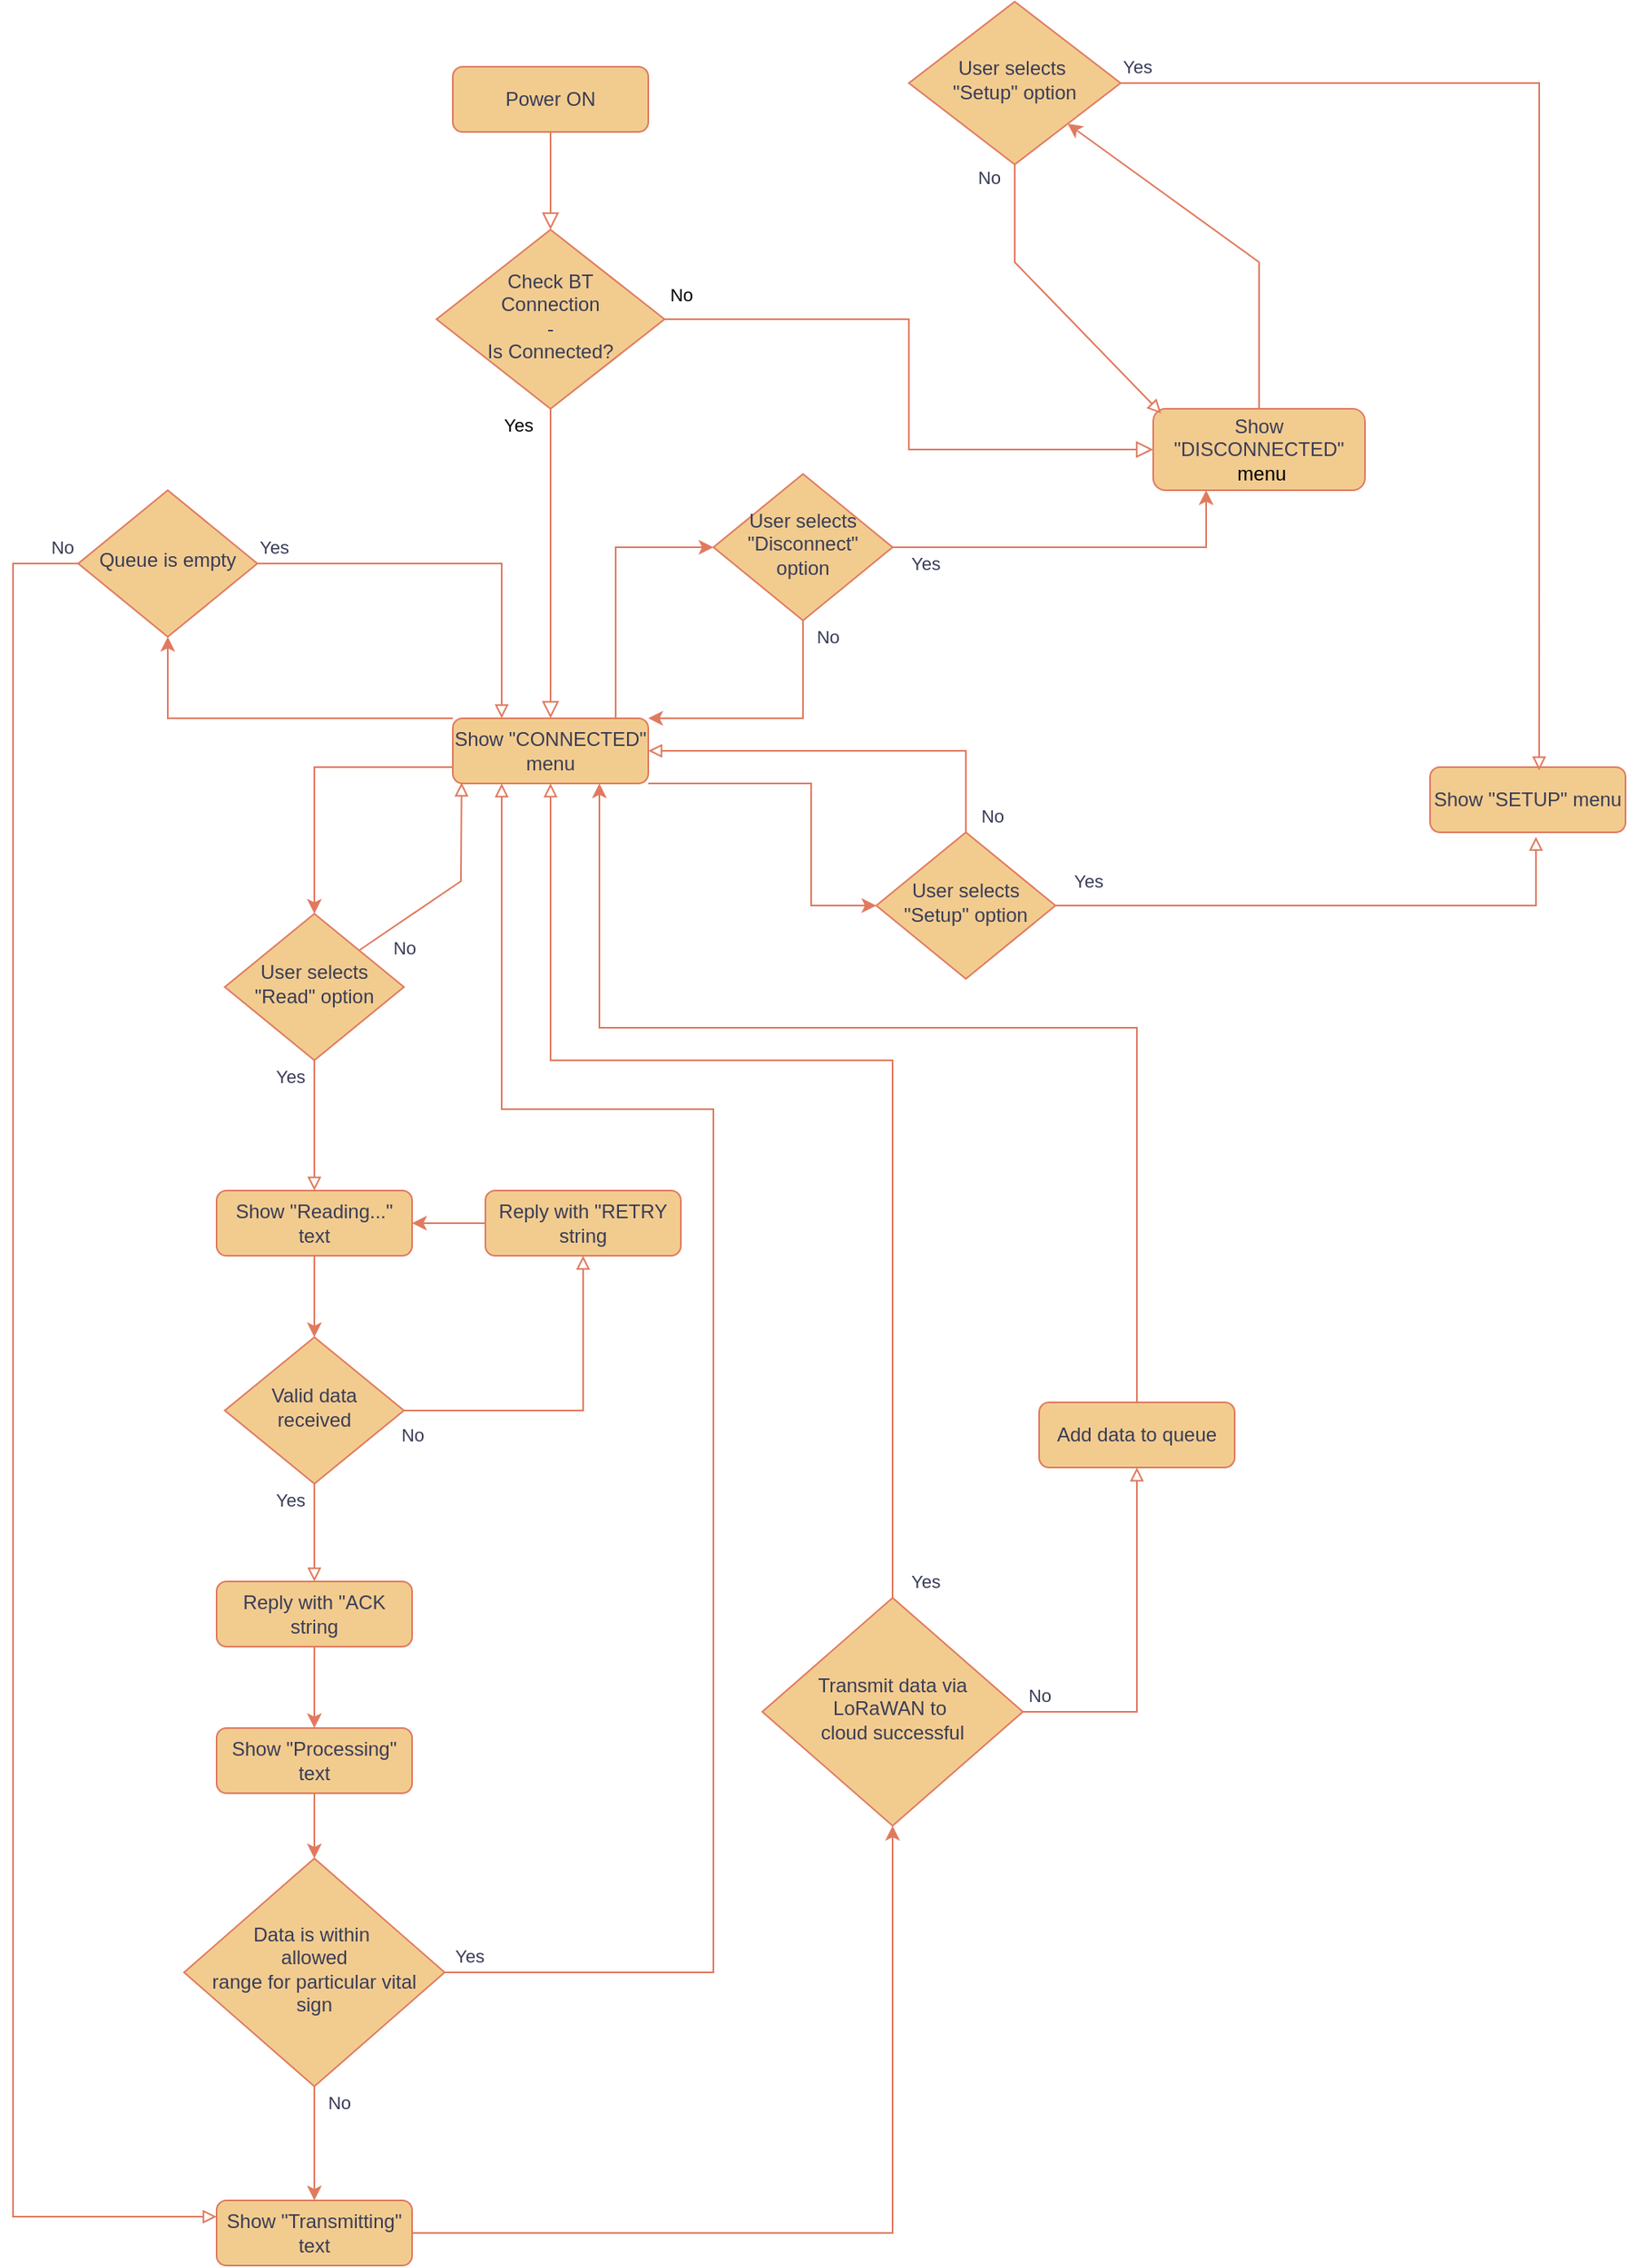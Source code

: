 <mxfile version="27.0.2">
  <diagram id="C5RBs43oDa-KdzZeNtuy" name="Page-1">
    <mxGraphModel dx="2867" dy="1324" grid="0" gridSize="10" guides="1" tooltips="1" connect="1" arrows="1" fold="1" page="0" pageScale="1" pageWidth="827" pageHeight="1169" background="none" math="0" shadow="0" adaptiveColors="none">
      <root>
        <mxCell id="WIyWlLk6GJQsqaUBKTNV-0" />
        <mxCell id="WIyWlLk6GJQsqaUBKTNV-1" parent="WIyWlLk6GJQsqaUBKTNV-0" />
        <mxCell id="WIyWlLk6GJQsqaUBKTNV-2" value="" style="rounded=0;html=1;jettySize=auto;orthogonalLoop=1;fontSize=11;endArrow=block;endFill=0;endSize=8;strokeWidth=1;shadow=0;labelBackgroundColor=none;edgeStyle=orthogonalEdgeStyle;strokeColor=#E07A5F;fontColor=default;" parent="WIyWlLk6GJQsqaUBKTNV-1" source="WIyWlLk6GJQsqaUBKTNV-3" target="WIyWlLk6GJQsqaUBKTNV-6" edge="1">
          <mxGeometry relative="1" as="geometry" />
        </mxCell>
        <mxCell id="WIyWlLk6GJQsqaUBKTNV-3" value="Power ON" style="rounded=1;whiteSpace=wrap;html=1;fontSize=12;glass=0;strokeWidth=1;shadow=0;labelBackgroundColor=none;fillColor=#F2CC8F;strokeColor=#E07A5F;fontColor=#393C56;" parent="WIyWlLk6GJQsqaUBKTNV-1" vertex="1">
          <mxGeometry x="160" y="80" width="120" height="40" as="geometry" />
        </mxCell>
        <mxCell id="WIyWlLk6GJQsqaUBKTNV-4" value="Yes" style="rounded=0;html=1;jettySize=auto;orthogonalLoop=1;fontSize=11;endArrow=block;endFill=0;endSize=8;strokeWidth=1;shadow=0;labelBackgroundColor=none;edgeStyle=orthogonalEdgeStyle;entryX=0.5;entryY=0;entryDx=0;entryDy=0;strokeColor=#E07A5F;fontColor=default;" parent="WIyWlLk6GJQsqaUBKTNV-1" source="WIyWlLk6GJQsqaUBKTNV-6" target="WIyWlLk6GJQsqaUBKTNV-12" edge="1">
          <mxGeometry x="-0.895" y="-20" relative="1" as="geometry">
            <mxPoint as="offset" />
            <mxPoint x="220" y="340" as="targetPoint" />
          </mxGeometry>
        </mxCell>
        <mxCell id="WIyWlLk6GJQsqaUBKTNV-5" value="No" style="edgeStyle=orthogonalEdgeStyle;rounded=0;html=1;jettySize=auto;orthogonalLoop=1;fontSize=11;endArrow=block;endFill=0;endSize=8;strokeWidth=1;shadow=0;labelBackgroundColor=none;entryX=0;entryY=0.5;entryDx=0;entryDy=0;strokeColor=#E07A5F;fontColor=default;" parent="WIyWlLk6GJQsqaUBKTNV-1" source="WIyWlLk6GJQsqaUBKTNV-6" target="0UIjZN4Pylx4sHQfoLfX-0" edge="1">
          <mxGeometry x="-0.947" y="15" relative="1" as="geometry">
            <mxPoint as="offset" />
            <mxPoint x="470" y="210" as="targetPoint" />
          </mxGeometry>
        </mxCell>
        <mxCell id="WIyWlLk6GJQsqaUBKTNV-6" value="Check BT&lt;div&gt;Connection&lt;/div&gt;&lt;div&gt;-&lt;/div&gt;&lt;div&gt;Is Connected?&lt;/div&gt;" style="rhombus;whiteSpace=wrap;html=1;shadow=0;fontFamily=Helvetica;fontSize=12;align=center;strokeWidth=1;spacing=6;spacingTop=-4;labelBackgroundColor=none;fillColor=#F2CC8F;strokeColor=#E07A5F;fontColor=#393C56;" parent="WIyWlLk6GJQsqaUBKTNV-1" vertex="1">
          <mxGeometry x="150" y="180" width="140" height="110" as="geometry" />
        </mxCell>
        <mxCell id="0UIjZN4Pylx4sHQfoLfX-9" style="edgeStyle=orthogonalEdgeStyle;rounded=0;orthogonalLoop=1;jettySize=auto;html=1;entryX=0.5;entryY=0;entryDx=0;entryDy=0;exitX=0;exitY=0.75;exitDx=0;exitDy=0;labelBackgroundColor=none;strokeColor=#E07A5F;fontColor=default;" edge="1" parent="WIyWlLk6GJQsqaUBKTNV-1" source="WIyWlLk6GJQsqaUBKTNV-12" target="0UIjZN4Pylx4sHQfoLfX-8">
          <mxGeometry relative="1" as="geometry" />
        </mxCell>
        <mxCell id="0UIjZN4Pylx4sHQfoLfX-11" style="edgeStyle=orthogonalEdgeStyle;rounded=0;orthogonalLoop=1;jettySize=auto;html=1;entryX=0;entryY=0.5;entryDx=0;entryDy=0;labelBackgroundColor=none;strokeColor=#E07A5F;fontColor=default;" edge="1" parent="WIyWlLk6GJQsqaUBKTNV-1" source="WIyWlLk6GJQsqaUBKTNV-12" target="0UIjZN4Pylx4sHQfoLfX-10">
          <mxGeometry relative="1" as="geometry">
            <Array as="points">
              <mxPoint x="380" y="520" />
              <mxPoint x="380" y="595" />
            </Array>
          </mxGeometry>
        </mxCell>
        <mxCell id="0UIjZN4Pylx4sHQfoLfX-24" style="edgeStyle=orthogonalEdgeStyle;rounded=0;orthogonalLoop=1;jettySize=auto;html=1;entryX=0;entryY=0.5;entryDx=0;entryDy=0;labelBackgroundColor=none;strokeColor=#E07A5F;fontColor=default;" edge="1" parent="WIyWlLk6GJQsqaUBKTNV-1" source="WIyWlLk6GJQsqaUBKTNV-12" target="0UIjZN4Pylx4sHQfoLfX-23">
          <mxGeometry relative="1" as="geometry">
            <Array as="points">
              <mxPoint x="260" y="375" />
            </Array>
          </mxGeometry>
        </mxCell>
        <mxCell id="0UIjZN4Pylx4sHQfoLfX-65" style="edgeStyle=orthogonalEdgeStyle;rounded=0;orthogonalLoop=1;jettySize=auto;html=1;entryX=0.5;entryY=1;entryDx=0;entryDy=0;exitX=0;exitY=0;exitDx=0;exitDy=0;labelBackgroundColor=none;strokeColor=#E07A5F;fontColor=default;" edge="1" parent="WIyWlLk6GJQsqaUBKTNV-1" source="WIyWlLk6GJQsqaUBKTNV-12" target="0UIjZN4Pylx4sHQfoLfX-64">
          <mxGeometry relative="1" as="geometry">
            <Array as="points">
              <mxPoint x="-15" y="480" />
            </Array>
          </mxGeometry>
        </mxCell>
        <mxCell id="WIyWlLk6GJQsqaUBKTNV-12" value="Show &quot;CONNECTED&quot; menu" style="rounded=1;whiteSpace=wrap;html=1;fontSize=12;glass=0;strokeWidth=1;shadow=0;labelBackgroundColor=none;fillColor=#F2CC8F;strokeColor=#E07A5F;fontColor=#393C56;" parent="WIyWlLk6GJQsqaUBKTNV-1" vertex="1">
          <mxGeometry x="160" y="480" width="120" height="40" as="geometry" />
        </mxCell>
        <mxCell id="0UIjZN4Pylx4sHQfoLfX-5" style="rounded=0;orthogonalLoop=1;jettySize=auto;html=1;entryX=1;entryY=1;entryDx=0;entryDy=0;labelBackgroundColor=none;strokeColor=#E07A5F;fontColor=default;" edge="1" parent="WIyWlLk6GJQsqaUBKTNV-1" source="0UIjZN4Pylx4sHQfoLfX-0" target="0UIjZN4Pylx4sHQfoLfX-13">
          <mxGeometry relative="1" as="geometry">
            <mxPoint x="505" y="125" as="targetPoint" />
            <Array as="points">
              <mxPoint x="655" y="200" />
            </Array>
          </mxGeometry>
        </mxCell>
        <mxCell id="0UIjZN4Pylx4sHQfoLfX-0" value="Show &quot;DISCONNECTED&quot;&lt;div&gt;&lt;span style=&quot;background-color: transparent; color: light-dark(rgb(0, 0, 0), rgb(255, 255, 255));&quot;&gt;&amp;nbsp;menu&lt;/span&gt;&lt;/div&gt;" style="rounded=1;whiteSpace=wrap;html=1;fontSize=12;glass=0;strokeWidth=1;shadow=0;labelBackgroundColor=none;fillColor=#F2CC8F;strokeColor=#E07A5F;fontColor=#393C56;" vertex="1" parent="WIyWlLk6GJQsqaUBKTNV-1">
          <mxGeometry x="590" y="290" width="130" height="50" as="geometry" />
        </mxCell>
        <mxCell id="0UIjZN4Pylx4sHQfoLfX-6" value="Show &quot;SETUP&quot; menu" style="rounded=1;whiteSpace=wrap;html=1;fontSize=12;glass=0;strokeWidth=1;shadow=0;labelBackgroundColor=none;fillColor=#F2CC8F;strokeColor=#E07A5F;fontColor=#393C56;" vertex="1" parent="WIyWlLk6GJQsqaUBKTNV-1">
          <mxGeometry x="760" y="510" width="120" height="40" as="geometry" />
        </mxCell>
        <mxCell id="0UIjZN4Pylx4sHQfoLfX-30" style="edgeStyle=orthogonalEdgeStyle;rounded=0;orthogonalLoop=1;jettySize=auto;html=1;endArrow=block;endFill=0;labelBackgroundColor=none;strokeColor=#E07A5F;fontColor=default;" edge="1" parent="WIyWlLk6GJQsqaUBKTNV-1" source="0UIjZN4Pylx4sHQfoLfX-8" target="0UIjZN4Pylx4sHQfoLfX-29">
          <mxGeometry relative="1" as="geometry" />
        </mxCell>
        <mxCell id="0UIjZN4Pylx4sHQfoLfX-31" value="Yes" style="edgeLabel;html=1;align=center;verticalAlign=middle;resizable=0;points=[];labelBackgroundColor=none;fontColor=#393C56;" vertex="1" connectable="0" parent="0UIjZN4Pylx4sHQfoLfX-30">
          <mxGeometry x="-0.075" y="3" relative="1" as="geometry">
            <mxPoint x="-18" y="-27" as="offset" />
          </mxGeometry>
        </mxCell>
        <mxCell id="0UIjZN4Pylx4sHQfoLfX-62" style="rounded=0;orthogonalLoop=1;jettySize=auto;html=1;endArrow=block;endFill=0;entryX=0.045;entryY=0.988;entryDx=0;entryDy=0;exitX=1;exitY=0;exitDx=0;exitDy=0;entryPerimeter=0;labelBackgroundColor=none;strokeColor=#E07A5F;fontColor=default;" edge="1" parent="WIyWlLk6GJQsqaUBKTNV-1" source="0UIjZN4Pylx4sHQfoLfX-8" target="WIyWlLk6GJQsqaUBKTNV-12">
          <mxGeometry relative="1" as="geometry">
            <mxPoint x="120" y="490" as="targetPoint" />
            <Array as="points">
              <mxPoint x="165" y="580" />
            </Array>
          </mxGeometry>
        </mxCell>
        <mxCell id="0UIjZN4Pylx4sHQfoLfX-63" value="No" style="edgeLabel;html=1;align=center;verticalAlign=middle;resizable=0;points=[];labelBackgroundColor=none;fontColor=#393C56;" vertex="1" connectable="0" parent="0UIjZN4Pylx4sHQfoLfX-62">
          <mxGeometry x="0.287" y="-2" relative="1" as="geometry">
            <mxPoint x="-37" y="53" as="offset" />
          </mxGeometry>
        </mxCell>
        <mxCell id="0UIjZN4Pylx4sHQfoLfX-8" value="User selects &quot;Read&quot; option" style="rhombus;whiteSpace=wrap;html=1;shadow=0;fontFamily=Helvetica;fontSize=12;align=center;strokeWidth=1;spacing=6;spacingTop=-4;labelBackgroundColor=none;fillColor=#F2CC8F;strokeColor=#E07A5F;fontColor=#393C56;" vertex="1" parent="WIyWlLk6GJQsqaUBKTNV-1">
          <mxGeometry x="20" y="600" width="110" height="90" as="geometry" />
        </mxCell>
        <mxCell id="0UIjZN4Pylx4sHQfoLfX-12" style="edgeStyle=orthogonalEdgeStyle;rounded=0;orthogonalLoop=1;jettySize=auto;html=1;strokeColor=#E07A5F;endArrow=block;endFill=0;exitX=1;exitY=0.5;exitDx=0;exitDy=0;entryX=0.545;entryY=1.071;entryDx=0;entryDy=0;entryPerimeter=0;labelBackgroundColor=none;fontColor=default;" edge="1" parent="WIyWlLk6GJQsqaUBKTNV-1" source="0UIjZN4Pylx4sHQfoLfX-10" target="0UIjZN4Pylx4sHQfoLfX-6">
          <mxGeometry relative="1" as="geometry">
            <mxPoint x="720" y="570" as="targetPoint" />
            <Array as="points">
              <mxPoint x="825" y="595" />
              <mxPoint x="825" y="553" />
            </Array>
          </mxGeometry>
        </mxCell>
        <mxCell id="0UIjZN4Pylx4sHQfoLfX-18" value="Yes" style="edgeLabel;html=1;align=center;verticalAlign=middle;resizable=0;points=[];labelBackgroundColor=none;fontColor=#393C56;" vertex="1" connectable="0" parent="0UIjZN4Pylx4sHQfoLfX-12">
          <mxGeometry x="-0.136" y="-2" relative="1" as="geometry">
            <mxPoint x="-126" y="-17" as="offset" />
          </mxGeometry>
        </mxCell>
        <mxCell id="0UIjZN4Pylx4sHQfoLfX-21" style="edgeStyle=orthogonalEdgeStyle;rounded=0;orthogonalLoop=1;jettySize=auto;html=1;entryX=1;entryY=0.5;entryDx=0;entryDy=0;endArrow=block;endFill=0;exitX=0.5;exitY=0;exitDx=0;exitDy=0;labelBackgroundColor=none;strokeColor=#E07A5F;fontColor=default;" edge="1" parent="WIyWlLk6GJQsqaUBKTNV-1" source="0UIjZN4Pylx4sHQfoLfX-10" target="WIyWlLk6GJQsqaUBKTNV-12">
          <mxGeometry relative="1" as="geometry">
            <mxPoint x="300" y="500" as="targetPoint" />
            <Array as="points">
              <mxPoint x="475" y="500" />
            </Array>
          </mxGeometry>
        </mxCell>
        <mxCell id="0UIjZN4Pylx4sHQfoLfX-22" value="No" style="edgeLabel;html=1;align=center;verticalAlign=middle;resizable=0;points=[];labelBackgroundColor=none;fontColor=#393C56;" vertex="1" connectable="0" parent="0UIjZN4Pylx4sHQfoLfX-21">
          <mxGeometry x="-0.22" y="1" relative="1" as="geometry">
            <mxPoint x="61" y="39" as="offset" />
          </mxGeometry>
        </mxCell>
        <mxCell id="0UIjZN4Pylx4sHQfoLfX-10" value="User selects &quot;Setup&quot; option" style="rhombus;whiteSpace=wrap;html=1;shadow=0;fontFamily=Helvetica;fontSize=12;align=center;strokeWidth=1;spacing=6;spacingTop=-4;labelBackgroundColor=none;fillColor=#F2CC8F;strokeColor=#E07A5F;fontColor=#393C56;" vertex="1" parent="WIyWlLk6GJQsqaUBKTNV-1">
          <mxGeometry x="420" y="550" width="110" height="90" as="geometry" />
        </mxCell>
        <mxCell id="0UIjZN4Pylx4sHQfoLfX-16" style="rounded=0;orthogonalLoop=1;jettySize=auto;html=1;exitX=0.5;exitY=1;exitDx=0;exitDy=0;entryX=0.038;entryY=0.057;entryDx=0;entryDy=0;endArrow=block;endFill=0;entryPerimeter=0;labelBackgroundColor=none;strokeColor=#E07A5F;fontColor=default;" edge="1" parent="WIyWlLk6GJQsqaUBKTNV-1" source="0UIjZN4Pylx4sHQfoLfX-13" target="0UIjZN4Pylx4sHQfoLfX-0">
          <mxGeometry relative="1" as="geometry">
            <mxPoint x="420" y="160" as="targetPoint" />
            <Array as="points">
              <mxPoint x="505" y="200" />
            </Array>
          </mxGeometry>
        </mxCell>
        <mxCell id="0UIjZN4Pylx4sHQfoLfX-13" value="User selects&amp;nbsp;&lt;div&gt;&quot;Setup&quot; option&lt;/div&gt;" style="rhombus;whiteSpace=wrap;html=1;shadow=0;fontFamily=Helvetica;fontSize=12;align=center;strokeWidth=1;spacing=6;spacingTop=-4;labelBackgroundColor=none;fillColor=#F2CC8F;strokeColor=#E07A5F;fontColor=#393C56;" vertex="1" parent="WIyWlLk6GJQsqaUBKTNV-1">
          <mxGeometry x="440" y="40" width="130" height="100" as="geometry" />
        </mxCell>
        <mxCell id="0UIjZN4Pylx4sHQfoLfX-14" style="edgeStyle=orthogonalEdgeStyle;rounded=0;orthogonalLoop=1;jettySize=auto;html=1;entryX=0.558;entryY=0.05;entryDx=0;entryDy=0;entryPerimeter=0;endArrow=block;endFill=0;labelBackgroundColor=none;strokeColor=#E07A5F;fontColor=default;" edge="1" parent="WIyWlLk6GJQsqaUBKTNV-1" source="0UIjZN4Pylx4sHQfoLfX-13" target="0UIjZN4Pylx4sHQfoLfX-6">
          <mxGeometry relative="1" as="geometry" />
        </mxCell>
        <mxCell id="0UIjZN4Pylx4sHQfoLfX-15" value="Yes" style="edgeLabel;html=1;align=center;verticalAlign=middle;resizable=0;points=[];labelBackgroundColor=none;fontColor=#393C56;" vertex="1" connectable="0" parent="0UIjZN4Pylx4sHQfoLfX-14">
          <mxGeometry x="-0.014" y="2" relative="1" as="geometry">
            <mxPoint x="-249" y="-88" as="offset" />
          </mxGeometry>
        </mxCell>
        <mxCell id="0UIjZN4Pylx4sHQfoLfX-17" value="No" style="edgeLabel;html=1;align=center;verticalAlign=middle;resizable=0;points=[];labelBackgroundColor=none;fontColor=#393C56;" vertex="1" connectable="0" parent="WIyWlLk6GJQsqaUBKTNV-1">
          <mxGeometry x="509.999" y="130.0" as="geometry">
            <mxPoint x="-21" y="18" as="offset" />
          </mxGeometry>
        </mxCell>
        <mxCell id="0UIjZN4Pylx4sHQfoLfX-25" style="edgeStyle=orthogonalEdgeStyle;rounded=0;orthogonalLoop=1;jettySize=auto;html=1;entryX=0.25;entryY=1;entryDx=0;entryDy=0;labelBackgroundColor=none;strokeColor=#E07A5F;fontColor=default;" edge="1" parent="WIyWlLk6GJQsqaUBKTNV-1" source="0UIjZN4Pylx4sHQfoLfX-23" target="0UIjZN4Pylx4sHQfoLfX-0">
          <mxGeometry relative="1" as="geometry">
            <mxPoint x="500" y="240" as="targetPoint" />
          </mxGeometry>
        </mxCell>
        <mxCell id="0UIjZN4Pylx4sHQfoLfX-28" value="Yes" style="edgeLabel;html=1;align=center;verticalAlign=middle;resizable=0;points=[];labelBackgroundColor=none;fontColor=#393C56;" vertex="1" connectable="0" parent="0UIjZN4Pylx4sHQfoLfX-25">
          <mxGeometry x="0.231" y="-1" relative="1" as="geometry">
            <mxPoint x="-120" y="9" as="offset" />
          </mxGeometry>
        </mxCell>
        <mxCell id="0UIjZN4Pylx4sHQfoLfX-26" style="edgeStyle=orthogonalEdgeStyle;rounded=0;orthogonalLoop=1;jettySize=auto;html=1;entryX=1;entryY=0;entryDx=0;entryDy=0;labelBackgroundColor=none;strokeColor=#E07A5F;fontColor=default;" edge="1" parent="WIyWlLk6GJQsqaUBKTNV-1" source="0UIjZN4Pylx4sHQfoLfX-23" target="WIyWlLk6GJQsqaUBKTNV-12">
          <mxGeometry relative="1" as="geometry">
            <Array as="points">
              <mxPoint x="375" y="480" />
            </Array>
          </mxGeometry>
        </mxCell>
        <mxCell id="0UIjZN4Pylx4sHQfoLfX-27" value="No" style="edgeLabel;html=1;align=center;verticalAlign=middle;resizable=0;points=[];labelBackgroundColor=none;fontColor=#393C56;" vertex="1" connectable="0" parent="0UIjZN4Pylx4sHQfoLfX-26">
          <mxGeometry x="-0.613" y="1" relative="1" as="geometry">
            <mxPoint x="14" y="-20" as="offset" />
          </mxGeometry>
        </mxCell>
        <mxCell id="0UIjZN4Pylx4sHQfoLfX-23" value="User selects &quot;Disconnect&quot; option" style="rhombus;whiteSpace=wrap;html=1;shadow=0;fontFamily=Helvetica;fontSize=12;align=center;strokeWidth=1;spacing=6;spacingTop=-4;labelBackgroundColor=none;fillColor=#F2CC8F;strokeColor=#E07A5F;fontColor=#393C56;" vertex="1" parent="WIyWlLk6GJQsqaUBKTNV-1">
          <mxGeometry x="320" y="330" width="110" height="90" as="geometry" />
        </mxCell>
        <mxCell id="0UIjZN4Pylx4sHQfoLfX-35" style="edgeStyle=orthogonalEdgeStyle;rounded=0;orthogonalLoop=1;jettySize=auto;html=1;entryX=0.5;entryY=0;entryDx=0;entryDy=0;labelBackgroundColor=none;strokeColor=#E07A5F;fontColor=default;" edge="1" parent="WIyWlLk6GJQsqaUBKTNV-1" source="0UIjZN4Pylx4sHQfoLfX-29" target="0UIjZN4Pylx4sHQfoLfX-34">
          <mxGeometry relative="1" as="geometry" />
        </mxCell>
        <mxCell id="0UIjZN4Pylx4sHQfoLfX-29" value="Show &quot;Reading...&quot; text" style="rounded=1;whiteSpace=wrap;html=1;fontSize=12;glass=0;strokeWidth=1;shadow=0;labelBackgroundColor=none;fillColor=#F2CC8F;strokeColor=#E07A5F;fontColor=#393C56;" vertex="1" parent="WIyWlLk6GJQsqaUBKTNV-1">
          <mxGeometry x="15" y="770" width="120" height="40" as="geometry" />
        </mxCell>
        <mxCell id="0UIjZN4Pylx4sHQfoLfX-36" style="edgeStyle=orthogonalEdgeStyle;rounded=0;orthogonalLoop=1;jettySize=auto;html=1;endArrow=block;endFill=0;entryX=0.5;entryY=1;entryDx=0;entryDy=0;labelBackgroundColor=none;strokeColor=#E07A5F;fontColor=default;" edge="1" parent="WIyWlLk6GJQsqaUBKTNV-1" source="0UIjZN4Pylx4sHQfoLfX-34" target="0UIjZN4Pylx4sHQfoLfX-38">
          <mxGeometry relative="1" as="geometry">
            <mxPoint x="300" y="790" as="targetPoint" />
            <Array as="points">
              <mxPoint x="240" y="905" />
            </Array>
          </mxGeometry>
        </mxCell>
        <mxCell id="0UIjZN4Pylx4sHQfoLfX-37" value="No" style="edgeLabel;html=1;align=center;verticalAlign=middle;resizable=0;points=[];labelBackgroundColor=none;fontColor=#393C56;" vertex="1" connectable="0" parent="0UIjZN4Pylx4sHQfoLfX-36">
          <mxGeometry x="0.142" relative="1" as="geometry">
            <mxPoint x="-105" y="22" as="offset" />
          </mxGeometry>
        </mxCell>
        <mxCell id="0UIjZN4Pylx4sHQfoLfX-41" style="edgeStyle=orthogonalEdgeStyle;rounded=0;orthogonalLoop=1;jettySize=auto;html=1;entryX=0.5;entryY=0;entryDx=0;entryDy=0;endArrow=block;endFill=0;labelBackgroundColor=none;strokeColor=#E07A5F;fontColor=default;" edge="1" parent="WIyWlLk6GJQsqaUBKTNV-1" source="0UIjZN4Pylx4sHQfoLfX-34" target="0UIjZN4Pylx4sHQfoLfX-40">
          <mxGeometry relative="1" as="geometry" />
        </mxCell>
        <mxCell id="0UIjZN4Pylx4sHQfoLfX-42" value="Yes" style="edgeLabel;html=1;align=center;verticalAlign=middle;resizable=0;points=[];labelBackgroundColor=none;fontColor=#393C56;" vertex="1" connectable="0" parent="0UIjZN4Pylx4sHQfoLfX-41">
          <mxGeometry x="-0.233" y="-3" relative="1" as="geometry">
            <mxPoint x="-12" y="-13" as="offset" />
          </mxGeometry>
        </mxCell>
        <mxCell id="0UIjZN4Pylx4sHQfoLfX-34" value="Valid data received" style="rhombus;whiteSpace=wrap;html=1;shadow=0;fontFamily=Helvetica;fontSize=12;align=center;strokeWidth=1;spacing=6;spacingTop=-4;labelBackgroundColor=none;fillColor=#F2CC8F;strokeColor=#E07A5F;fontColor=#393C56;" vertex="1" parent="WIyWlLk6GJQsqaUBKTNV-1">
          <mxGeometry x="20" y="860" width="110" height="90" as="geometry" />
        </mxCell>
        <mxCell id="0UIjZN4Pylx4sHQfoLfX-39" style="edgeStyle=orthogonalEdgeStyle;rounded=0;orthogonalLoop=1;jettySize=auto;html=1;entryX=1;entryY=0.5;entryDx=0;entryDy=0;labelBackgroundColor=none;strokeColor=#E07A5F;fontColor=default;" edge="1" parent="WIyWlLk6GJQsqaUBKTNV-1" source="0UIjZN4Pylx4sHQfoLfX-38" target="0UIjZN4Pylx4sHQfoLfX-29">
          <mxGeometry relative="1" as="geometry" />
        </mxCell>
        <mxCell id="0UIjZN4Pylx4sHQfoLfX-38" value="Reply with &quot;RETRY string" style="rounded=1;whiteSpace=wrap;html=1;fontSize=12;glass=0;strokeWidth=1;shadow=0;labelBackgroundColor=none;fillColor=#F2CC8F;strokeColor=#E07A5F;fontColor=#393C56;" vertex="1" parent="WIyWlLk6GJQsqaUBKTNV-1">
          <mxGeometry x="180" y="770" width="120" height="40" as="geometry" />
        </mxCell>
        <mxCell id="0UIjZN4Pylx4sHQfoLfX-44" style="edgeStyle=orthogonalEdgeStyle;rounded=0;orthogonalLoop=1;jettySize=auto;html=1;entryX=0.5;entryY=0;entryDx=0;entryDy=0;labelBackgroundColor=none;strokeColor=#E07A5F;fontColor=default;" edge="1" parent="WIyWlLk6GJQsqaUBKTNV-1" source="0UIjZN4Pylx4sHQfoLfX-40" target="0UIjZN4Pylx4sHQfoLfX-43">
          <mxGeometry relative="1" as="geometry" />
        </mxCell>
        <mxCell id="0UIjZN4Pylx4sHQfoLfX-40" value="Reply with &quot;ACK string" style="rounded=1;whiteSpace=wrap;html=1;fontSize=12;glass=0;strokeWidth=1;shadow=0;labelBackgroundColor=none;fillColor=#F2CC8F;strokeColor=#E07A5F;fontColor=#393C56;" vertex="1" parent="WIyWlLk6GJQsqaUBKTNV-1">
          <mxGeometry x="15" y="1010" width="120" height="40" as="geometry" />
        </mxCell>
        <mxCell id="0UIjZN4Pylx4sHQfoLfX-46" style="edgeStyle=orthogonalEdgeStyle;rounded=0;orthogonalLoop=1;jettySize=auto;html=1;entryX=0.5;entryY=0;entryDx=0;entryDy=0;labelBackgroundColor=none;strokeColor=#E07A5F;fontColor=default;" edge="1" parent="WIyWlLk6GJQsqaUBKTNV-1" source="0UIjZN4Pylx4sHQfoLfX-43" target="0UIjZN4Pylx4sHQfoLfX-45">
          <mxGeometry relative="1" as="geometry" />
        </mxCell>
        <mxCell id="0UIjZN4Pylx4sHQfoLfX-43" value="Show &quot;Processing&quot; text" style="rounded=1;whiteSpace=wrap;html=1;fontSize=12;glass=0;strokeWidth=1;shadow=0;labelBackgroundColor=none;fillColor=#F2CC8F;strokeColor=#E07A5F;fontColor=#393C56;" vertex="1" parent="WIyWlLk6GJQsqaUBKTNV-1">
          <mxGeometry x="15" y="1100" width="120" height="40" as="geometry" />
        </mxCell>
        <mxCell id="0UIjZN4Pylx4sHQfoLfX-47" style="edgeStyle=orthogonalEdgeStyle;rounded=0;orthogonalLoop=1;jettySize=auto;html=1;endArrow=block;endFill=0;entryX=0.25;entryY=1;entryDx=0;entryDy=0;labelBackgroundColor=none;strokeColor=#E07A5F;fontColor=default;" edge="1" parent="WIyWlLk6GJQsqaUBKTNV-1" source="0UIjZN4Pylx4sHQfoLfX-45" target="WIyWlLk6GJQsqaUBKTNV-12">
          <mxGeometry relative="1" as="geometry">
            <mxPoint x="160" y="570" as="targetPoint" />
            <Array as="points">
              <mxPoint x="320" y="1250" />
              <mxPoint x="320" y="720" />
              <mxPoint x="190" y="720" />
            </Array>
          </mxGeometry>
        </mxCell>
        <mxCell id="0UIjZN4Pylx4sHQfoLfX-48" value="Yes" style="edgeLabel;html=1;align=center;verticalAlign=middle;resizable=0;points=[];labelBackgroundColor=none;fontColor=#393C56;" vertex="1" connectable="0" parent="0UIjZN4Pylx4sHQfoLfX-47">
          <mxGeometry x="0.072" relative="1" as="geometry">
            <mxPoint x="-150" y="374" as="offset" />
          </mxGeometry>
        </mxCell>
        <mxCell id="0UIjZN4Pylx4sHQfoLfX-50" style="edgeStyle=orthogonalEdgeStyle;rounded=0;orthogonalLoop=1;jettySize=auto;html=1;entryX=0.5;entryY=0;entryDx=0;entryDy=0;labelBackgroundColor=none;strokeColor=#E07A5F;fontColor=default;" edge="1" parent="WIyWlLk6GJQsqaUBKTNV-1" source="0UIjZN4Pylx4sHQfoLfX-45" target="0UIjZN4Pylx4sHQfoLfX-49">
          <mxGeometry relative="1" as="geometry" />
        </mxCell>
        <mxCell id="0UIjZN4Pylx4sHQfoLfX-70" value="No" style="edgeLabel;html=1;align=center;verticalAlign=middle;resizable=0;points=[];labelBackgroundColor=none;fontColor=#393C56;" vertex="1" connectable="0" parent="0UIjZN4Pylx4sHQfoLfX-50">
          <mxGeometry x="-0.154" y="2" relative="1" as="geometry">
            <mxPoint x="13" y="-20" as="offset" />
          </mxGeometry>
        </mxCell>
        <mxCell id="0UIjZN4Pylx4sHQfoLfX-45" value="Data is within&amp;nbsp;&lt;div&gt;allowed&lt;div&gt;range for particular vital sign&lt;/div&gt;&lt;/div&gt;" style="rhombus;whiteSpace=wrap;html=1;shadow=0;fontFamily=Helvetica;fontSize=12;align=center;strokeWidth=1;spacing=6;spacingTop=-4;labelBackgroundColor=none;fillColor=#F2CC8F;strokeColor=#E07A5F;fontColor=#393C56;" vertex="1" parent="WIyWlLk6GJQsqaUBKTNV-1">
          <mxGeometry x="-5" y="1180" width="160" height="140" as="geometry" />
        </mxCell>
        <mxCell id="0UIjZN4Pylx4sHQfoLfX-71" style="edgeStyle=orthogonalEdgeStyle;rounded=0;orthogonalLoop=1;jettySize=auto;html=1;labelBackgroundColor=none;strokeColor=#E07A5F;fontColor=default;" edge="1" parent="WIyWlLk6GJQsqaUBKTNV-1" source="0UIjZN4Pylx4sHQfoLfX-49" target="0UIjZN4Pylx4sHQfoLfX-51">
          <mxGeometry relative="1" as="geometry" />
        </mxCell>
        <mxCell id="0UIjZN4Pylx4sHQfoLfX-49" value="Show &quot;Transmitting&quot; text" style="rounded=1;whiteSpace=wrap;html=1;fontSize=12;glass=0;strokeWidth=1;shadow=0;labelBackgroundColor=none;fillColor=#F2CC8F;strokeColor=#E07A5F;fontColor=#393C56;" vertex="1" parent="WIyWlLk6GJQsqaUBKTNV-1">
          <mxGeometry x="15" y="1390" width="120" height="40" as="geometry" />
        </mxCell>
        <mxCell id="0UIjZN4Pylx4sHQfoLfX-59" style="edgeStyle=orthogonalEdgeStyle;rounded=0;orthogonalLoop=1;jettySize=auto;html=1;entryX=0.5;entryY=1;entryDx=0;entryDy=0;endArrow=block;endFill=0;labelBackgroundColor=none;strokeColor=#E07A5F;fontColor=default;" edge="1" parent="WIyWlLk6GJQsqaUBKTNV-1" source="0UIjZN4Pylx4sHQfoLfX-51" target="0UIjZN4Pylx4sHQfoLfX-55">
          <mxGeometry relative="1" as="geometry" />
        </mxCell>
        <mxCell id="0UIjZN4Pylx4sHQfoLfX-60" value="No" style="edgeLabel;html=1;align=center;verticalAlign=middle;resizable=0;points=[];labelBackgroundColor=none;fontColor=#393C56;" vertex="1" connectable="0" parent="0UIjZN4Pylx4sHQfoLfX-59">
          <mxGeometry x="-0.547" y="-2" relative="1" as="geometry">
            <mxPoint x="-75" y="8" as="offset" />
          </mxGeometry>
        </mxCell>
        <mxCell id="0UIjZN4Pylx4sHQfoLfX-72" value="No" style="edgeLabel;html=1;align=center;verticalAlign=middle;resizable=0;points=[];labelBackgroundColor=none;fontColor=#393C56;" vertex="1" connectable="0" parent="0UIjZN4Pylx4sHQfoLfX-59">
          <mxGeometry x="-0.692" y="-2" relative="1" as="geometry">
            <mxPoint x="-24" y="-12" as="offset" />
          </mxGeometry>
        </mxCell>
        <mxCell id="0UIjZN4Pylx4sHQfoLfX-51" value="Transmit data via&lt;div&gt;LoRaWAN to&amp;nbsp;&lt;/div&gt;&lt;div&gt;cloud successful&lt;/div&gt;" style="rhombus;whiteSpace=wrap;html=1;shadow=0;fontFamily=Helvetica;fontSize=12;align=center;strokeWidth=1;spacing=6;spacingTop=-4;labelBackgroundColor=none;fillColor=#F2CC8F;strokeColor=#E07A5F;fontColor=#393C56;" vertex="1" parent="WIyWlLk6GJQsqaUBKTNV-1">
          <mxGeometry x="350" y="1020" width="160" height="140" as="geometry" />
        </mxCell>
        <mxCell id="0UIjZN4Pylx4sHQfoLfX-61" style="edgeStyle=orthogonalEdgeStyle;rounded=0;orthogonalLoop=1;jettySize=auto;html=1;entryX=0.75;entryY=1;entryDx=0;entryDy=0;exitX=0.5;exitY=0;exitDx=0;exitDy=0;labelBackgroundColor=none;strokeColor=#E07A5F;fontColor=default;" edge="1" parent="WIyWlLk6GJQsqaUBKTNV-1" source="0UIjZN4Pylx4sHQfoLfX-55" target="WIyWlLk6GJQsqaUBKTNV-12">
          <mxGeometry relative="1" as="geometry">
            <mxPoint x="310" y="560" as="targetPoint" />
            <Array as="points">
              <mxPoint x="580" y="670" />
              <mxPoint x="250" y="670" />
            </Array>
          </mxGeometry>
        </mxCell>
        <mxCell id="0UIjZN4Pylx4sHQfoLfX-55" value="Add data to queue" style="rounded=1;whiteSpace=wrap;html=1;fontSize=12;glass=0;strokeWidth=1;shadow=0;labelBackgroundColor=none;fillColor=#F2CC8F;strokeColor=#E07A5F;fontColor=#393C56;" vertex="1" parent="WIyWlLk6GJQsqaUBKTNV-1">
          <mxGeometry x="520" y="900" width="120" height="40" as="geometry" />
        </mxCell>
        <mxCell id="0UIjZN4Pylx4sHQfoLfX-57" style="edgeStyle=orthogonalEdgeStyle;rounded=0;orthogonalLoop=1;jettySize=auto;html=1;endArrow=block;endFill=0;entryX=0.5;entryY=1;entryDx=0;entryDy=0;exitX=0.5;exitY=0;exitDx=0;exitDy=0;labelBackgroundColor=none;strokeColor=#E07A5F;fontColor=default;" edge="1" parent="WIyWlLk6GJQsqaUBKTNV-1" source="0UIjZN4Pylx4sHQfoLfX-51" target="WIyWlLk6GJQsqaUBKTNV-12">
          <mxGeometry relative="1" as="geometry">
            <mxPoint x="210" y="560" as="targetPoint" />
            <Array as="points">
              <mxPoint x="430" y="690" />
              <mxPoint x="220" y="690" />
            </Array>
          </mxGeometry>
        </mxCell>
        <mxCell id="0UIjZN4Pylx4sHQfoLfX-58" value="Yes" style="edgeLabel;html=1;align=center;verticalAlign=middle;resizable=0;points=[];labelBackgroundColor=none;fontColor=#393C56;" vertex="1" connectable="0" parent="0UIjZN4Pylx4sHQfoLfX-57">
          <mxGeometry x="-0.444" y="-5" relative="1" as="geometry">
            <mxPoint x="15" y="187" as="offset" />
          </mxGeometry>
        </mxCell>
        <mxCell id="0UIjZN4Pylx4sHQfoLfX-66" style="edgeStyle=orthogonalEdgeStyle;rounded=0;orthogonalLoop=1;jettySize=auto;html=1;entryX=0.25;entryY=0;entryDx=0;entryDy=0;endArrow=block;endFill=0;labelBackgroundColor=none;strokeColor=#E07A5F;fontColor=default;" edge="1" parent="WIyWlLk6GJQsqaUBKTNV-1" source="0UIjZN4Pylx4sHQfoLfX-64" target="WIyWlLk6GJQsqaUBKTNV-12">
          <mxGeometry relative="1" as="geometry" />
        </mxCell>
        <mxCell id="0UIjZN4Pylx4sHQfoLfX-67" value="Yes" style="edgeLabel;html=1;align=center;verticalAlign=middle;resizable=0;points=[];labelBackgroundColor=none;fontColor=#393C56;" vertex="1" connectable="0" parent="0UIjZN4Pylx4sHQfoLfX-66">
          <mxGeometry x="-0.543" y="-2" relative="1" as="geometry">
            <mxPoint x="-46" y="-12" as="offset" />
          </mxGeometry>
        </mxCell>
        <mxCell id="0UIjZN4Pylx4sHQfoLfX-68" style="edgeStyle=orthogonalEdgeStyle;rounded=0;orthogonalLoop=1;jettySize=auto;html=1;entryX=0;entryY=0.25;entryDx=0;entryDy=0;endArrow=block;endFill=0;labelBackgroundColor=none;strokeColor=#E07A5F;fontColor=default;" edge="1" parent="WIyWlLk6GJQsqaUBKTNV-1" source="0UIjZN4Pylx4sHQfoLfX-64" target="0UIjZN4Pylx4sHQfoLfX-49">
          <mxGeometry relative="1" as="geometry">
            <mxPoint x="-170" y="920" as="targetPoint" />
            <Array as="points">
              <mxPoint x="-110" y="385" />
              <mxPoint x="-110" y="1400" />
            </Array>
          </mxGeometry>
        </mxCell>
        <mxCell id="0UIjZN4Pylx4sHQfoLfX-69" value="No" style="edgeLabel;html=1;align=center;verticalAlign=middle;resizable=0;points=[];labelBackgroundColor=none;fontColor=#393C56;" vertex="1" connectable="0" parent="0UIjZN4Pylx4sHQfoLfX-68">
          <mxGeometry x="-0.964" relative="1" as="geometry">
            <mxPoint x="11" y="-10" as="offset" />
          </mxGeometry>
        </mxCell>
        <mxCell id="0UIjZN4Pylx4sHQfoLfX-64" value="Queue is empty" style="rhombus;whiteSpace=wrap;html=1;shadow=0;fontFamily=Helvetica;fontSize=12;align=center;strokeWidth=1;spacing=6;spacingTop=-4;labelBackgroundColor=none;fillColor=#F2CC8F;strokeColor=#E07A5F;fontColor=#393C56;" vertex="1" parent="WIyWlLk6GJQsqaUBKTNV-1">
          <mxGeometry x="-70" y="340" width="110" height="90" as="geometry" />
        </mxCell>
      </root>
    </mxGraphModel>
  </diagram>
</mxfile>
